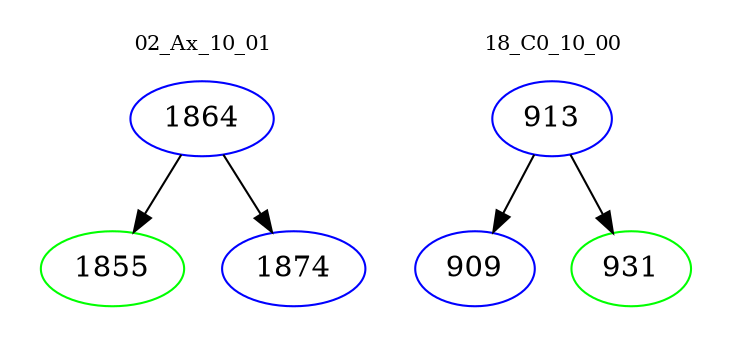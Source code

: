 digraph{
subgraph cluster_0 {
color = white
label = "02_Ax_10_01";
fontsize=10;
T0_1864 [label="1864", color="blue"]
T0_1864 -> T0_1855 [color="black"]
T0_1855 [label="1855", color="green"]
T0_1864 -> T0_1874 [color="black"]
T0_1874 [label="1874", color="blue"]
}
subgraph cluster_1 {
color = white
label = "18_C0_10_00";
fontsize=10;
T1_913 [label="913", color="blue"]
T1_913 -> T1_909 [color="black"]
T1_909 [label="909", color="blue"]
T1_913 -> T1_931 [color="black"]
T1_931 [label="931", color="green"]
}
}
